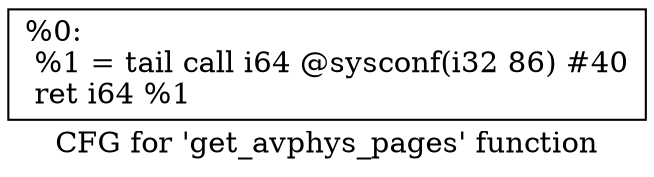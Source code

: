 digraph "CFG for 'get_avphys_pages' function" {
	label="CFG for 'get_avphys_pages' function";

	Node0x1ea6920 [shape=record,label="{%0:\l  %1 = tail call i64 @sysconf(i32 86) #40\l  ret i64 %1\l}"];
}
